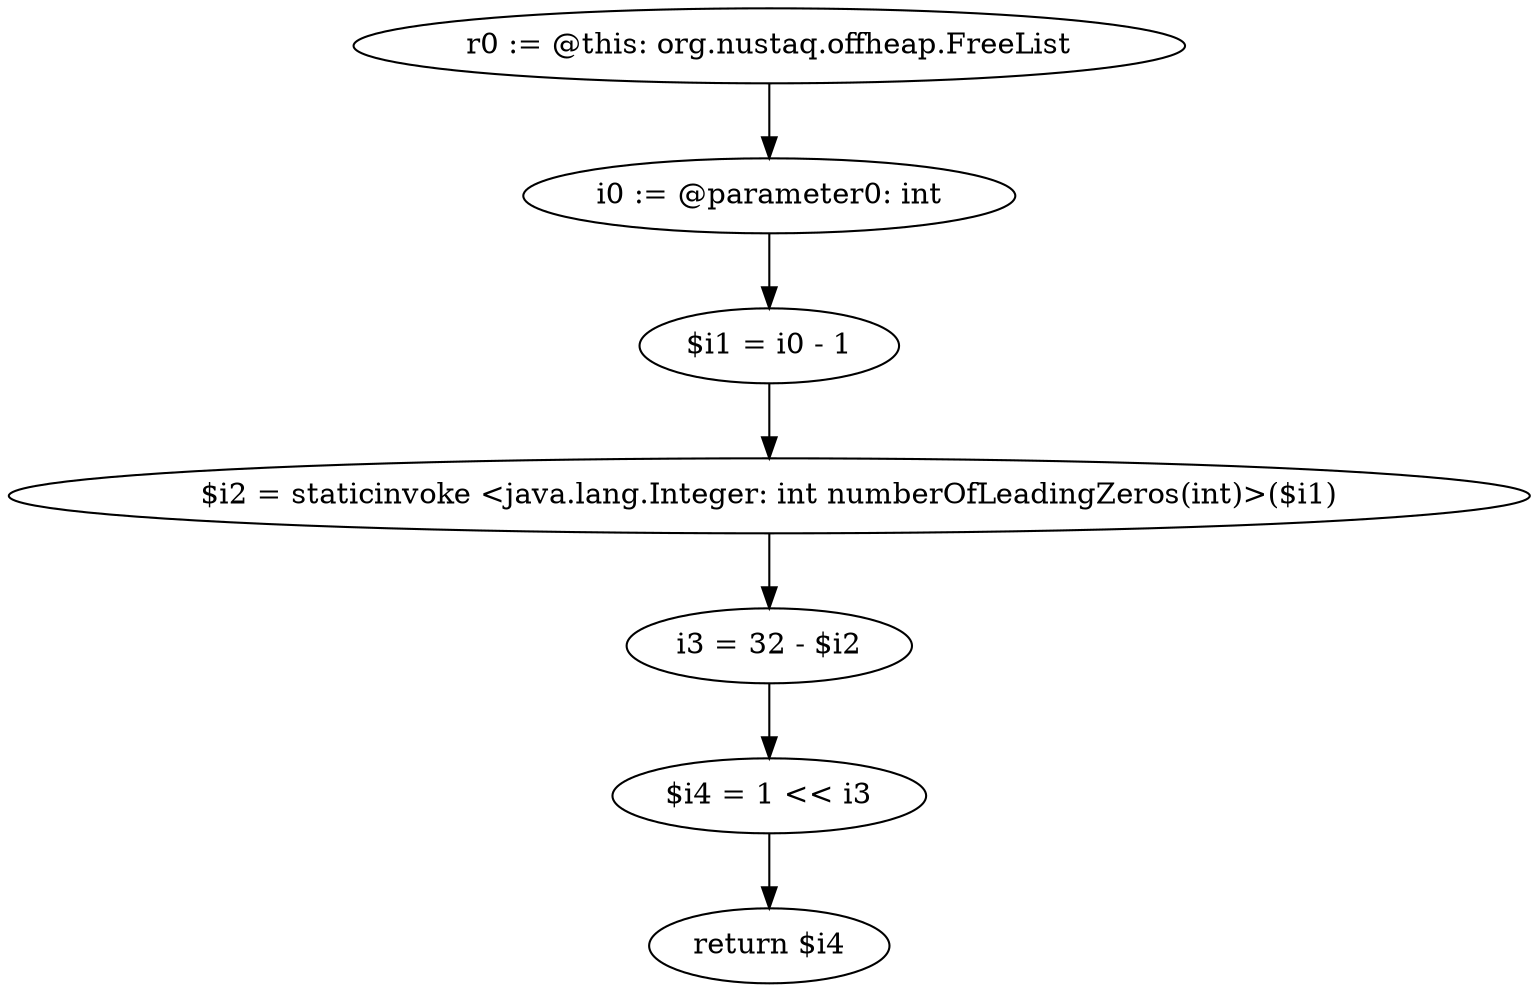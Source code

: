 digraph "unitGraph" {
    "r0 := @this: org.nustaq.offheap.FreeList"
    "i0 := @parameter0: int"
    "$i1 = i0 - 1"
    "$i2 = staticinvoke <java.lang.Integer: int numberOfLeadingZeros(int)>($i1)"
    "i3 = 32 - $i2"
    "$i4 = 1 << i3"
    "return $i4"
    "r0 := @this: org.nustaq.offheap.FreeList"->"i0 := @parameter0: int";
    "i0 := @parameter0: int"->"$i1 = i0 - 1";
    "$i1 = i0 - 1"->"$i2 = staticinvoke <java.lang.Integer: int numberOfLeadingZeros(int)>($i1)";
    "$i2 = staticinvoke <java.lang.Integer: int numberOfLeadingZeros(int)>($i1)"->"i3 = 32 - $i2";
    "i3 = 32 - $i2"->"$i4 = 1 << i3";
    "$i4 = 1 << i3"->"return $i4";
}
